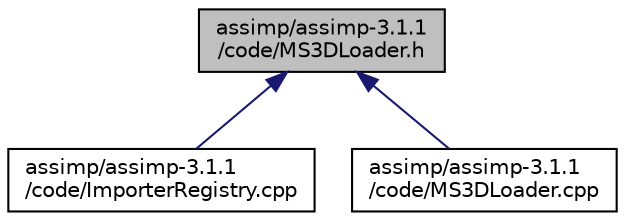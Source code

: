 digraph "assimp/assimp-3.1.1/code/MS3DLoader.h"
{
  edge [fontname="Helvetica",fontsize="10",labelfontname="Helvetica",labelfontsize="10"];
  node [fontname="Helvetica",fontsize="10",shape=record];
  Node1 [label="assimp/assimp-3.1.1\l/code/MS3DLoader.h",height=0.2,width=0.4,color="black", fillcolor="grey75", style="filled", fontcolor="black"];
  Node1 -> Node2 [dir="back",color="midnightblue",fontsize="10",style="solid",fontname="Helvetica"];
  Node2 [label="assimp/assimp-3.1.1\l/code/ImporterRegistry.cpp",height=0.2,width=0.4,color="black", fillcolor="white", style="filled",URL="$_importer_registry_8cpp.html"];
  Node1 -> Node3 [dir="back",color="midnightblue",fontsize="10",style="solid",fontname="Helvetica"];
  Node3 [label="assimp/assimp-3.1.1\l/code/MS3DLoader.cpp",height=0.2,width=0.4,color="black", fillcolor="white", style="filled",URL="$_m_s3_d_loader_8cpp.html",tooltip="Implementation of the Ms3D importer class. Written against http://chumbalum.swissquake.ch/ms3d/ms3dspec.txt. "];
}
